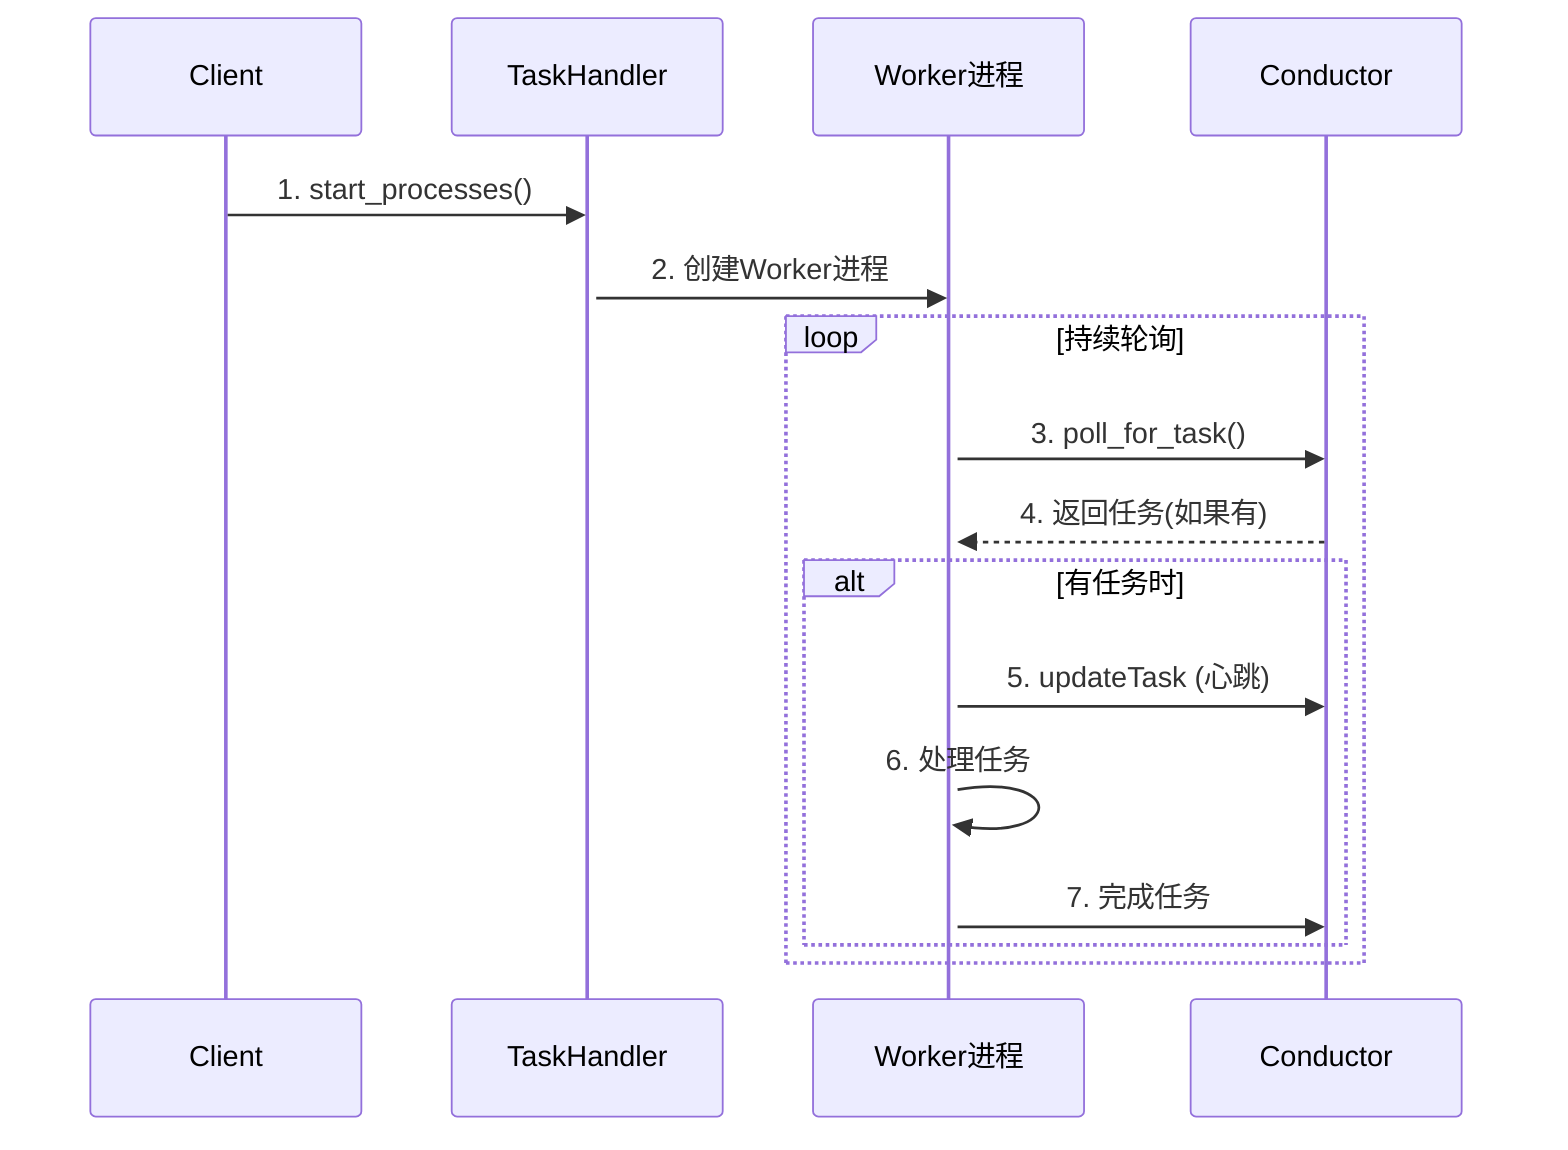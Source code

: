 sequenceDiagram
    participant C as Client
    participant TH as TaskHandler
    participant W as Worker进程
    participant CD as Conductor

    C->>TH: 1. start_processes()
    activate TH
    
    TH->>W: 2. 创建Worker进程
    activate W
    
    loop 持续轮询
        W->>CD: 3. poll_for_task()
        CD-->>W: 4. 返回任务(如果有)
        
        alt 有任务时
            W->>CD: 5. updateTask (心跳)
            W->>W: 6. 处理任务
            W->>CD: 7. 完成任务
        end
    end
